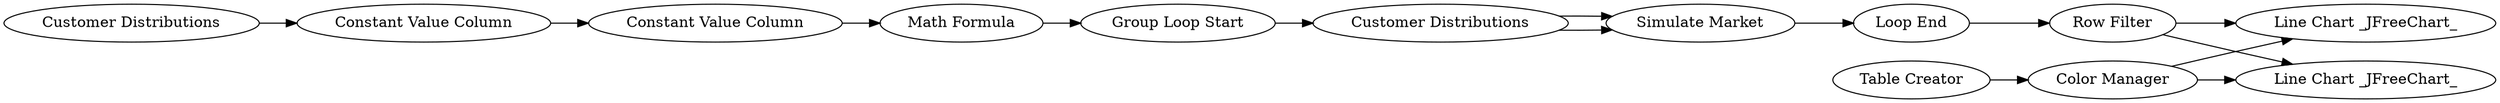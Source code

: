 digraph {
	1 [label="Customer Distributions"]
	2 [label="Constant Value Column"]
	3 [label="Math Formula"]
	4 [label="Group Loop Start"]
	5 [label="Customer Distributions"]
	6 [label="Simulate Market"]
	7 [label="Constant Value Column"]
	8 [label="Loop End"]
	10 [label="Row Filter"]
	11 [label="Line Chart _JFreeChart_"]
	15 [label="Table Creator"]
	16 [label="Color Manager"]
	17 [label="Line Chart _JFreeChart_"]
	1 -> 2
	2 -> 7
	3 -> 4
	4 -> 5
	5 -> 6
	5 -> 6
	6 -> 8
	7 -> 3
	8 -> 10
	10 -> 11
	10 -> 17
	15 -> 16
	16 -> 17
	16 -> 11
	rankdir=LR
}
